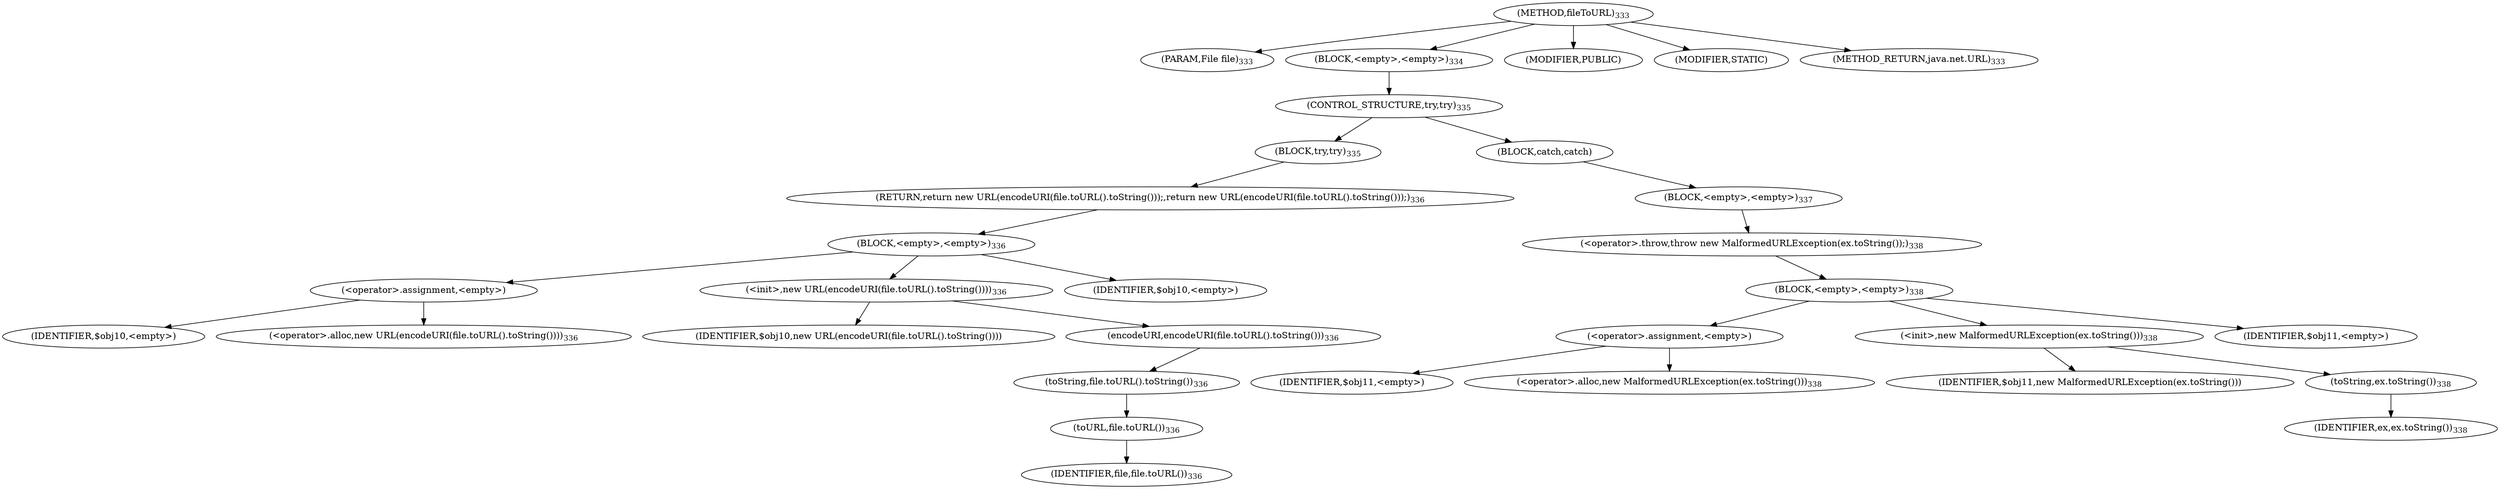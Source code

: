 digraph "fileToURL" {  
"773" [label = <(METHOD,fileToURL)<SUB>333</SUB>> ]
"774" [label = <(PARAM,File file)<SUB>333</SUB>> ]
"775" [label = <(BLOCK,&lt;empty&gt;,&lt;empty&gt;)<SUB>334</SUB>> ]
"776" [label = <(CONTROL_STRUCTURE,try,try)<SUB>335</SUB>> ]
"777" [label = <(BLOCK,try,try)<SUB>335</SUB>> ]
"778" [label = <(RETURN,return new URL(encodeURI(file.toURL().toString()));,return new URL(encodeURI(file.toURL().toString()));)<SUB>336</SUB>> ]
"779" [label = <(BLOCK,&lt;empty&gt;,&lt;empty&gt;)<SUB>336</SUB>> ]
"780" [label = <(&lt;operator&gt;.assignment,&lt;empty&gt;)> ]
"781" [label = <(IDENTIFIER,$obj10,&lt;empty&gt;)> ]
"782" [label = <(&lt;operator&gt;.alloc,new URL(encodeURI(file.toURL().toString())))<SUB>336</SUB>> ]
"783" [label = <(&lt;init&gt;,new URL(encodeURI(file.toURL().toString())))<SUB>336</SUB>> ]
"784" [label = <(IDENTIFIER,$obj10,new URL(encodeURI(file.toURL().toString())))> ]
"785" [label = <(encodeURI,encodeURI(file.toURL().toString()))<SUB>336</SUB>> ]
"786" [label = <(toString,file.toURL().toString())<SUB>336</SUB>> ]
"787" [label = <(toURL,file.toURL())<SUB>336</SUB>> ]
"788" [label = <(IDENTIFIER,file,file.toURL())<SUB>336</SUB>> ]
"789" [label = <(IDENTIFIER,$obj10,&lt;empty&gt;)> ]
"790" [label = <(BLOCK,catch,catch)> ]
"791" [label = <(BLOCK,&lt;empty&gt;,&lt;empty&gt;)<SUB>337</SUB>> ]
"792" [label = <(&lt;operator&gt;.throw,throw new MalformedURLException(ex.toString());)<SUB>338</SUB>> ]
"793" [label = <(BLOCK,&lt;empty&gt;,&lt;empty&gt;)<SUB>338</SUB>> ]
"794" [label = <(&lt;operator&gt;.assignment,&lt;empty&gt;)> ]
"795" [label = <(IDENTIFIER,$obj11,&lt;empty&gt;)> ]
"796" [label = <(&lt;operator&gt;.alloc,new MalformedURLException(ex.toString()))<SUB>338</SUB>> ]
"797" [label = <(&lt;init&gt;,new MalformedURLException(ex.toString()))<SUB>338</SUB>> ]
"798" [label = <(IDENTIFIER,$obj11,new MalformedURLException(ex.toString()))> ]
"799" [label = <(toString,ex.toString())<SUB>338</SUB>> ]
"800" [label = <(IDENTIFIER,ex,ex.toString())<SUB>338</SUB>> ]
"801" [label = <(IDENTIFIER,$obj11,&lt;empty&gt;)> ]
"802" [label = <(MODIFIER,PUBLIC)> ]
"803" [label = <(MODIFIER,STATIC)> ]
"804" [label = <(METHOD_RETURN,java.net.URL)<SUB>333</SUB>> ]
  "773" -> "774" 
  "773" -> "775" 
  "773" -> "802" 
  "773" -> "803" 
  "773" -> "804" 
  "775" -> "776" 
  "776" -> "777" 
  "776" -> "790" 
  "777" -> "778" 
  "778" -> "779" 
  "779" -> "780" 
  "779" -> "783" 
  "779" -> "789" 
  "780" -> "781" 
  "780" -> "782" 
  "783" -> "784" 
  "783" -> "785" 
  "785" -> "786" 
  "786" -> "787" 
  "787" -> "788" 
  "790" -> "791" 
  "791" -> "792" 
  "792" -> "793" 
  "793" -> "794" 
  "793" -> "797" 
  "793" -> "801" 
  "794" -> "795" 
  "794" -> "796" 
  "797" -> "798" 
  "797" -> "799" 
  "799" -> "800" 
}

